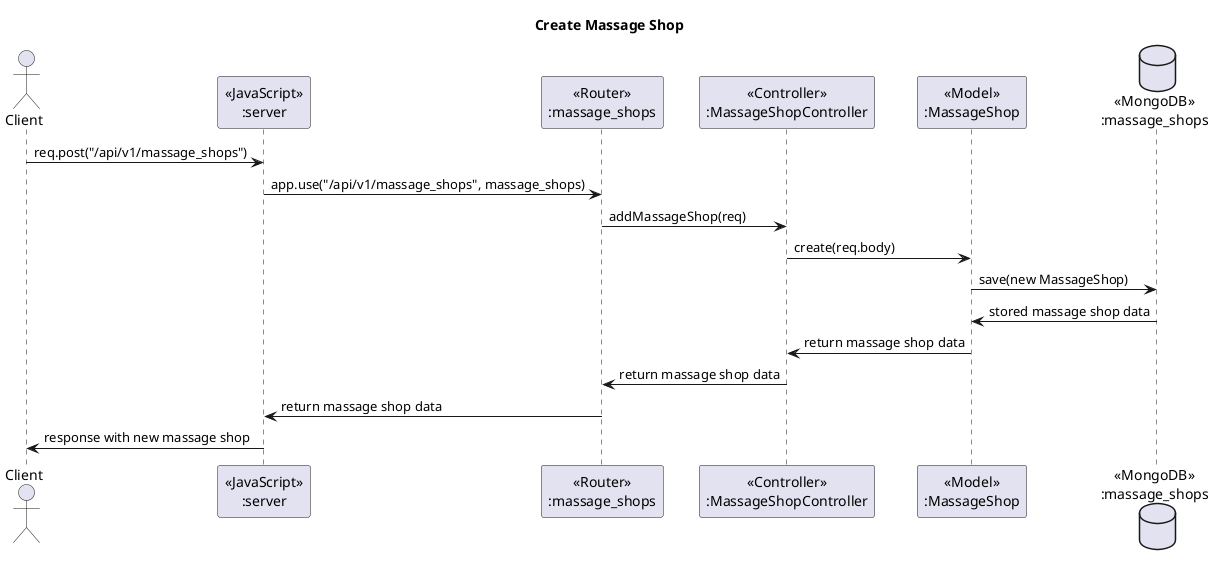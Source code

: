 @startuml
title Create Massage Shop

actor Client
participant "«JavaScript»\n:server" as Server
participant "«Router»\n:massage_shops" as Router
participant "«Controller»\n:MassageShopController" as Controller
participant "«Model»\n:MassageShop" as Model
database "«MongoDB»\n:massage_shops" as Database

Client -> Server: req.post("/api/v1/massage_shops")
Server -> Router: app.use("/api/v1/massage_shops", massage_shops)
Router -> Controller: addMassageShop(req)
Controller -> Model: create(req.body)
Model -> Database: save(new MassageShop)
Database -> Model: stored massage shop data
Model -> Controller: return massage shop data
Controller -> Router: return massage shop data
Router -> Server: return massage shop data
Server -> Client: response with new massage shop

@enduml
